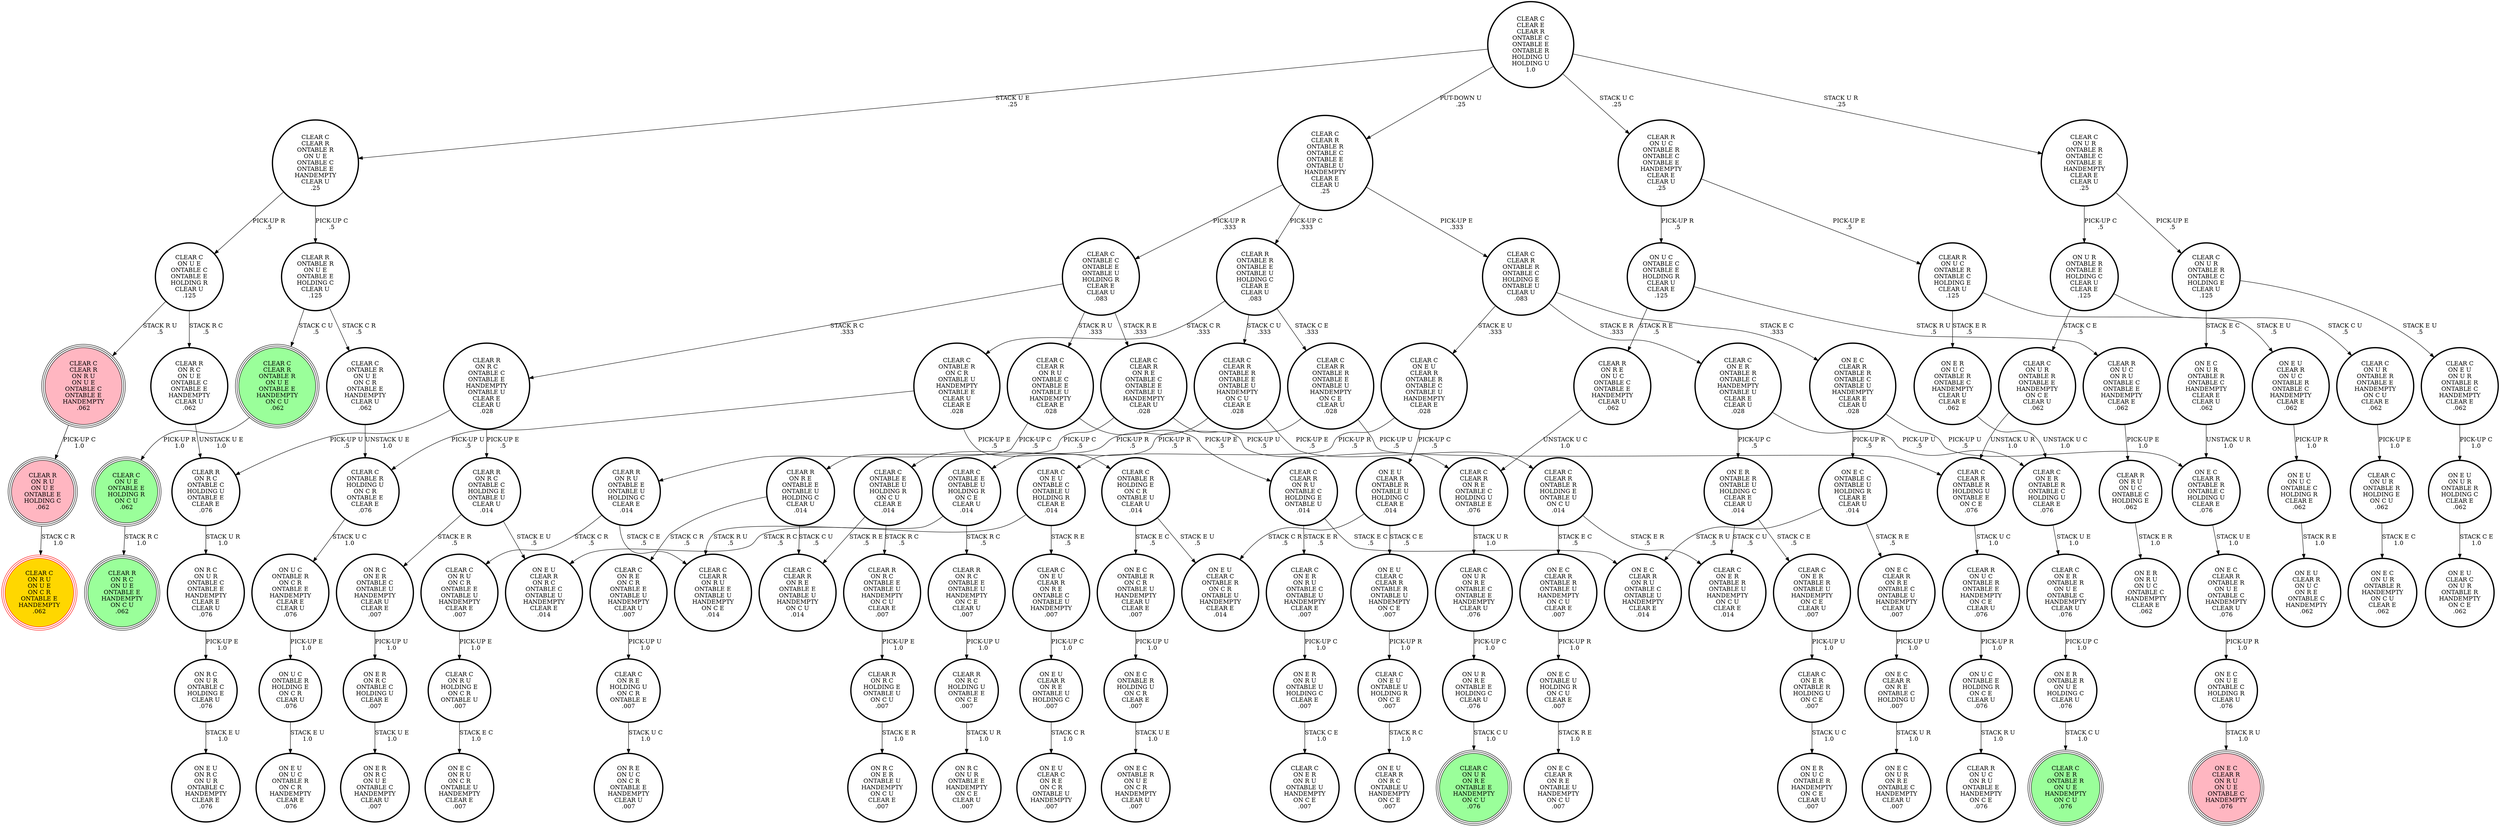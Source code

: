 digraph {
"CLEAR R\nON R C\nON U E\nONTABLE C\nONTABLE E\nHANDEMPTY\nCLEAR U\n.062\n" -> "CLEAR R\nON R C\nONTABLE C\nHOLDING U\nONTABLE E\nCLEAR E\n.076\n"[label="UNSTACK U E\n1.0\n"];
"ON E C\nCLEAR R\nONTABLE R\nONTABLE U\nHANDEMPTY\nON C U\nCLEAR E\n.007\n" -> "ON E C\nONTABLE U\nHOLDING R\nON C U\nCLEAR E\n.007\n"[label="PICK-UP R\n1.0\n"];
"CLEAR R\nONTABLE R\nON U E\nONTABLE E\nHOLDING C\nCLEAR U\n.125\n" -> "CLEAR C\nONTABLE R\nON U E\nON C R\nONTABLE E\nHANDEMPTY\nCLEAR U\n.062\n"[label="STACK C R\n.5\n"];
"CLEAR R\nONTABLE R\nON U E\nONTABLE E\nHOLDING C\nCLEAR U\n.125\n" -> "CLEAR C\nCLEAR R\nONTABLE R\nON U E\nONTABLE E\nHANDEMPTY\nON C U\n.062\n"[label="STACK C U\n.5\n"];
"ON E R\nONTABLE R\nON U E\nHOLDING C\nCLEAR U\n.076\n" -> "CLEAR C\nON E R\nONTABLE R\nON U E\nHANDEMPTY\nON C U\n.076\n"[label="STACK C U\n1.0\n"];
"CLEAR C\nCLEAR R\nON R U\nONTABLE C\nONTABLE E\nONTABLE U\nHANDEMPTY\nCLEAR E\n.028\n" -> "CLEAR R\nON R U\nONTABLE E\nONTABLE U\nHOLDING C\nCLEAR E\n.014\n"[label="PICK-UP C\n.5\n"];
"CLEAR C\nCLEAR R\nON R U\nONTABLE C\nONTABLE E\nONTABLE U\nHANDEMPTY\nCLEAR E\n.028\n" -> "CLEAR C\nCLEAR R\nON R U\nONTABLE C\nHOLDING E\nONTABLE U\n.014\n"[label="PICK-UP E\n.5\n"];
"CLEAR C\nON E U\nCLEAR R\nON R E\nONTABLE C\nONTABLE U\nHANDEMPTY\n.007\n" -> "ON E U\nCLEAR R\nON R E\nONTABLE U\nHOLDING C\n.007\n"[label="PICK-UP C\n1.0\n"];
"CLEAR R\nON U C\nON R U\nONTABLE C\nONTABLE E\nHANDEMPTY\nCLEAR E\n.062\n" -> "CLEAR R\nON R U\nON U C\nONTABLE C\nHOLDING E\n.062\n"[label="PICK-UP E\n1.0\n"];
"CLEAR C\nON E U\nCLEAR R\nONTABLE R\nONTABLE C\nONTABLE U\nHANDEMPTY\nCLEAR E\n.028\n" -> "ON E U\nCLEAR R\nONTABLE R\nONTABLE U\nHOLDING C\nCLEAR E\n.014\n"[label="PICK-UP C\n.5\n"];
"CLEAR C\nON E U\nCLEAR R\nONTABLE R\nONTABLE C\nONTABLE U\nHANDEMPTY\nCLEAR E\n.028\n" -> "CLEAR C\nON E U\nONTABLE C\nONTABLE U\nHOLDING R\nCLEAR E\n.014\n"[label="PICK-UP R\n.5\n"];
"ON U R\nON R E\nONTABLE E\nHOLDING C\nCLEAR U\n.076\n" -> "CLEAR C\nON U R\nON R E\nONTABLE E\nHANDEMPTY\nON C U\n.076\n"[label="STACK C U\n1.0\n"];
"ON E U\nCLEAR R\nON R E\nONTABLE U\nHOLDING C\n.007\n" -> "ON E U\nCLEAR C\nON R E\nON C R\nONTABLE U\nHANDEMPTY\n.007\n"[label="STACK C R\n1.0\n"];
"CLEAR R\nON R E\nON U C\nONTABLE C\nONTABLE E\nHANDEMPTY\nCLEAR U\n.062\n" -> "CLEAR C\nCLEAR R\nON R E\nONTABLE C\nHOLDING U\nONTABLE E\n.076\n"[label="UNSTACK U C\n1.0\n"];
"ON U C\nONTABLE C\nONTABLE E\nHOLDING R\nCLEAR U\nCLEAR E\n.125\n" -> "CLEAR R\nON R E\nON U C\nONTABLE C\nONTABLE E\nHANDEMPTY\nCLEAR U\n.062\n"[label="STACK R E\n.5\n"];
"ON U C\nONTABLE C\nONTABLE E\nHOLDING R\nCLEAR U\nCLEAR E\n.125\n" -> "CLEAR R\nON U C\nON R U\nONTABLE C\nONTABLE E\nHANDEMPTY\nCLEAR E\n.062\n"[label="STACK R U\n.5\n"];
"CLEAR C\nONTABLE C\nONTABLE E\nONTABLE U\nHOLDING R\nCLEAR E\nCLEAR U\n.083\n" -> "CLEAR C\nCLEAR R\nON R E\nONTABLE C\nONTABLE E\nONTABLE U\nHANDEMPTY\nCLEAR U\n.028\n"[label="STACK R E\n.333\n"];
"CLEAR C\nONTABLE C\nONTABLE E\nONTABLE U\nHOLDING R\nCLEAR E\nCLEAR U\n.083\n" -> "CLEAR R\nON R C\nONTABLE C\nONTABLE E\nHANDEMPTY\nONTABLE U\nCLEAR E\nCLEAR U\n.028\n"[label="STACK R C\n.333\n"];
"CLEAR C\nONTABLE C\nONTABLE E\nONTABLE U\nHOLDING R\nCLEAR E\nCLEAR U\n.083\n" -> "CLEAR C\nCLEAR R\nON R U\nONTABLE C\nONTABLE E\nONTABLE U\nHANDEMPTY\nCLEAR E\n.028\n"[label="STACK R U\n.333\n"];
"ON E R\nONTABLE R\nONTABLE U\nHOLDING C\nCLEAR E\nCLEAR U\n.014\n" -> "CLEAR C\nON E R\nONTABLE R\nONTABLE U\nHANDEMPTY\nON C E\nCLEAR U\n.007\n"[label="STACK C E\n.5\n"];
"ON E R\nONTABLE R\nONTABLE U\nHOLDING C\nCLEAR E\nCLEAR U\n.014\n" -> "CLEAR C\nON E R\nONTABLE R\nONTABLE U\nHANDEMPTY\nON C U\nCLEAR E\n.014\n"[label="STACK C U\n.5\n"];
"CLEAR C\nON R E\nHOLDING U\nON C R\nONTABLE E\n.007\n" -> "ON R E\nON U C\nON C R\nONTABLE E\nHANDEMPTY\nCLEAR U\n.007\n"[label="STACK U C\n1.0\n"];
"ON E C\nCLEAR R\nONTABLE R\nONTABLE C\nHOLDING U\nCLEAR E\n.076\n" -> "ON E C\nCLEAR R\nONTABLE R\nON U E\nONTABLE C\nHANDEMPTY\nCLEAR U\n.076\n"[label="STACK U E\n1.0\n"];
"CLEAR C\nCLEAR R\nONTABLE R\nON U E\nONTABLE E\nHANDEMPTY\nON C U\n.062\n" -> "CLEAR C\nON U E\nONTABLE E\nHOLDING R\nON C U\n.062\n"[label="PICK-UP R\n1.0\n"];
"CLEAR R\nON R C\nONTABLE C\nONTABLE E\nHANDEMPTY\nONTABLE U\nCLEAR E\nCLEAR U\n.028\n" -> "CLEAR R\nON R C\nONTABLE C\nHOLDING E\nONTABLE U\nCLEAR U\n.014\n"[label="PICK-UP E\n.5\n"];
"CLEAR R\nON R C\nONTABLE C\nONTABLE E\nHANDEMPTY\nONTABLE U\nCLEAR E\nCLEAR U\n.028\n" -> "CLEAR R\nON R C\nONTABLE C\nHOLDING U\nONTABLE E\nCLEAR E\n.076\n"[label="PICK-UP U\n.5\n"];
"CLEAR R\nON R C\nONTABLE E\nONTABLE U\nHANDEMPTY\nON C E\nCLEAR U\n.007\n" -> "CLEAR R\nON R C\nHOLDING U\nONTABLE E\nON C E\n.007\n"[label="PICK-UP U\n1.0\n"];
"CLEAR C\nON E R\nONTABLE R\nHOLDING U\nON C E\n.007\n" -> "ON E R\nON U C\nONTABLE R\nHANDEMPTY\nON C E\nCLEAR U\n.007\n"[label="STACK U C\n1.0\n"];
"CLEAR C\nON R U\nHOLDING E\nON C R\nONTABLE U\n.007\n" -> "ON E C\nON R U\nON C R\nONTABLE U\nHANDEMPTY\nCLEAR E\n.007\n"[label="STACK E C\n1.0\n"];
"CLEAR C\nON E U\nONTABLE U\nHOLDING R\nON C E\n.007\n" -> "ON E U\nCLEAR R\nON R C\nONTABLE U\nHANDEMPTY\nON C E\n.007\n"[label="STACK R C\n1.0\n"];
"CLEAR C\nCLEAR R\nONTABLE R\nON U E\nONTABLE C\nONTABLE E\nHANDEMPTY\nCLEAR U\n.25\n" -> "CLEAR C\nON U E\nONTABLE C\nONTABLE E\nHOLDING R\nCLEAR U\n.125\n"[label="PICK-UP R\n.5\n"];
"CLEAR C\nCLEAR R\nONTABLE R\nON U E\nONTABLE C\nONTABLE E\nHANDEMPTY\nCLEAR U\n.25\n" -> "CLEAR R\nONTABLE R\nON U E\nONTABLE E\nHOLDING C\nCLEAR U\n.125\n"[label="PICK-UP C\n.5\n"];
"ON E C\nON U E\nONTABLE C\nHOLDING R\nCLEAR U\n.076\n" -> "ON E C\nCLEAR R\nON R U\nON U E\nONTABLE C\nHANDEMPTY\n.076\n"[label="STACK R U\n1.0\n"];
"ON E C\nCLEAR R\nON R E\nONTABLE C\nHOLDING U\n.007\n" -> "ON E C\nON U R\nON R E\nONTABLE C\nHANDEMPTY\nCLEAR U\n.007\n"[label="STACK U R\n1.0\n"];
"CLEAR C\nCLEAR R\nONTABLE R\nONTABLE E\nONTABLE U\nHANDEMPTY\nON C E\nCLEAR U\n.028\n" -> "CLEAR C\nONTABLE E\nONTABLE U\nHOLDING R\nON C E\nCLEAR U\n.014\n"[label="PICK-UP R\n.5\n"];
"CLEAR C\nCLEAR R\nONTABLE R\nONTABLE E\nONTABLE U\nHANDEMPTY\nON C E\nCLEAR U\n.028\n" -> "CLEAR C\nCLEAR R\nONTABLE R\nHOLDING U\nONTABLE E\nON C E\n.076\n"[label="PICK-UP U\n.5\n"];
"ON E R\nON R U\nONTABLE U\nHOLDING C\nCLEAR E\n.007\n" -> "CLEAR C\nON E R\nON R U\nONTABLE U\nHANDEMPTY\nON C E\n.007\n"[label="STACK C E\n1.0\n"];
"ON R C\nON U R\nONTABLE C\nONTABLE E\nHANDEMPTY\nCLEAR E\nCLEAR U\n.076\n" -> "ON R C\nON U R\nONTABLE C\nHOLDING E\nCLEAR U\n.076\n"[label="PICK-UP E\n1.0\n"];
"ON E C\nCLEAR R\nONTABLE R\nON U E\nONTABLE C\nHANDEMPTY\nCLEAR U\n.076\n" -> "ON E C\nON U E\nONTABLE C\nHOLDING R\nCLEAR U\n.076\n"[label="PICK-UP R\n1.0\n"];
"ON E U\nCLEAR C\nCLEAR R\nONTABLE R\nONTABLE U\nHANDEMPTY\nON C E\n.007\n" -> "CLEAR C\nON E U\nONTABLE U\nHOLDING R\nON C E\n.007\n"[label="PICK-UP R\n1.0\n"];
"CLEAR C\nCLEAR R\nON R U\nON U E\nONTABLE C\nONTABLE E\nHANDEMPTY\n.062\n" -> "CLEAR R\nON R U\nON U E\nONTABLE E\nHOLDING C\n.062\n"[label="PICK-UP C\n1.0\n"];
"ON E C\nCLEAR R\nONTABLE R\nONTABLE C\nONTABLE U\nHANDEMPTY\nCLEAR E\nCLEAR U\n.028\n" -> "ON E C\nONTABLE C\nONTABLE U\nHOLDING R\nCLEAR E\nCLEAR U\n.014\n"[label="PICK-UP R\n.5\n"];
"ON E C\nCLEAR R\nONTABLE R\nONTABLE C\nONTABLE U\nHANDEMPTY\nCLEAR E\nCLEAR U\n.028\n" -> "ON E C\nCLEAR R\nONTABLE R\nONTABLE C\nHOLDING U\nCLEAR E\n.076\n"[label="PICK-UP U\n.5\n"];
"CLEAR C\nON U R\nON R E\nONTABLE C\nONTABLE E\nHANDEMPTY\nCLEAR U\n.076\n" -> "ON U R\nON R E\nONTABLE E\nHOLDING C\nCLEAR U\n.076\n"[label="PICK-UP C\n1.0\n"];
"CLEAR R\nON R C\nONTABLE E\nONTABLE U\nHANDEMPTY\nON C U\nCLEAR E\n.007\n" -> "CLEAR R\nON R C\nHOLDING E\nONTABLE U\nON C U\n.007\n"[label="PICK-UP E\n1.0\n"];
"CLEAR C\nON U E\nONTABLE C\nONTABLE E\nHOLDING R\nCLEAR U\n.125\n" -> "CLEAR C\nCLEAR R\nON R U\nON U E\nONTABLE C\nONTABLE E\nHANDEMPTY\n.062\n"[label="STACK R U\n.5\n"];
"CLEAR C\nON U E\nONTABLE C\nONTABLE E\nHOLDING R\nCLEAR U\n.125\n" -> "CLEAR R\nON R C\nON U E\nONTABLE C\nONTABLE E\nHANDEMPTY\nCLEAR U\n.062\n"[label="STACK R C\n.5\n"];
"ON E U\nCLEAR R\nON U C\nONTABLE R\nONTABLE C\nHANDEMPTY\nCLEAR E\n.062\n" -> "ON E U\nON U C\nONTABLE C\nHOLDING R\nCLEAR E\n.062\n"[label="PICK-UP R\n1.0\n"];
"CLEAR C\nON U R\nONTABLE R\nONTABLE C\nHOLDING E\nCLEAR U\n.125\n" -> "ON E C\nON U R\nONTABLE R\nONTABLE C\nHANDEMPTY\nCLEAR E\nCLEAR U\n.062\n"[label="STACK E C\n.5\n"];
"CLEAR C\nON U R\nONTABLE R\nONTABLE C\nHOLDING E\nCLEAR U\n.125\n" -> "CLEAR C\nON E U\nON U R\nONTABLE R\nONTABLE C\nHANDEMPTY\nCLEAR E\n.062\n"[label="STACK E U\n.5\n"];
"CLEAR C\nONTABLE R\nON C R\nONTABLE U\nHANDEMPTY\nONTABLE E\nCLEAR U\nCLEAR E\n.028\n" -> "CLEAR C\nONTABLE R\nHOLDING E\nON C R\nONTABLE U\nCLEAR U\n.014\n"[label="PICK-UP E\n.5\n"];
"CLEAR C\nONTABLE R\nON C R\nONTABLE U\nHANDEMPTY\nONTABLE E\nCLEAR U\nCLEAR E\n.028\n" -> "CLEAR C\nONTABLE R\nHOLDING U\nON C R\nONTABLE E\nCLEAR E\n.076\n"[label="PICK-UP U\n.5\n"];
"CLEAR C\nON E R\nONTABLE R\nONTABLE C\nHOLDING U\nCLEAR E\n.076\n" -> "CLEAR C\nON E R\nONTABLE R\nON U E\nONTABLE C\nHANDEMPTY\nCLEAR U\n.076\n"[label="STACK U E\n1.0\n"];
"CLEAR C\nCLEAR R\nONTABLE R\nONTABLE E\nONTABLE U\nHANDEMPTY\nON C U\nCLEAR E\n.028\n" -> "CLEAR C\nONTABLE E\nONTABLE U\nHOLDING R\nON C U\nCLEAR E\n.014\n"[label="PICK-UP R\n.5\n"];
"CLEAR C\nCLEAR R\nONTABLE R\nONTABLE E\nONTABLE U\nHANDEMPTY\nON C U\nCLEAR E\n.028\n" -> "CLEAR C\nCLEAR R\nONTABLE R\nHOLDING E\nONTABLE U\nON C U\n.014\n"[label="PICK-UP E\n.5\n"];
"CLEAR R\nON U C\nONTABLE R\nONTABLE E\nHANDEMPTY\nON C E\nCLEAR U\n.076\n" -> "ON U C\nONTABLE E\nHOLDING R\nON C E\nCLEAR U\n.076\n"[label="PICK-UP R\n1.0\n"];
"CLEAR C\nON U R\nONTABLE R\nHOLDING E\nON C U\n.062\n" -> "ON E C\nON U R\nONTABLE R\nHANDEMPTY\nON C U\nCLEAR E\n.062\n"[label="STACK E C\n1.0\n"];
"ON E R\nON R C\nONTABLE C\nHOLDING U\nCLEAR E\n.007\n" -> "ON E R\nON R C\nON U E\nONTABLE C\nHANDEMPTY\nCLEAR U\n.007\n"[label="STACK U E\n1.0\n"];
"ON E U\nON U C\nONTABLE C\nHOLDING R\nCLEAR E\n.062\n" -> "ON E U\nCLEAR R\nON U C\nON R E\nONTABLE C\nHANDEMPTY\n.062\n"[label="STACK R E\n1.0\n"];
"CLEAR C\nON R U\nON C R\nONTABLE E\nONTABLE U\nHANDEMPTY\nCLEAR E\n.007\n" -> "CLEAR C\nON R U\nHOLDING E\nON C R\nONTABLE U\n.007\n"[label="PICK-UP E\n1.0\n"];
"CLEAR C\nON U R\nONTABLE R\nONTABLE E\nHANDEMPTY\nON C U\nCLEAR E\n.062\n" -> "CLEAR C\nON U R\nONTABLE R\nHOLDING E\nON C U\n.062\n"[label="PICK-UP E\n1.0\n"];
"CLEAR R\nON R U\nON U E\nONTABLE E\nHOLDING C\n.062\n" -> "CLEAR C\nON R U\nON U E\nON C R\nONTABLE E\nHANDEMPTY\n.062\n"[label="STACK C R\n1.0\n"];
"CLEAR R\nON R U\nON U C\nONTABLE C\nHOLDING E\n.062\n" -> "ON E R\nON R U\nON U C\nONTABLE C\nHANDEMPTY\nCLEAR E\n.062\n"[label="STACK E R\n1.0\n"];
"CLEAR R\nON R U\nONTABLE E\nONTABLE U\nHOLDING C\nCLEAR E\n.014\n" -> "CLEAR C\nCLEAR R\nON R U\nONTABLE E\nONTABLE U\nHANDEMPTY\nON C E\n.014\n"[label="STACK C E\n.5\n"];
"CLEAR R\nON R U\nONTABLE E\nONTABLE U\nHOLDING C\nCLEAR E\n.014\n" -> "CLEAR C\nON R U\nON C R\nONTABLE E\nONTABLE U\nHANDEMPTY\nCLEAR E\n.007\n"[label="STACK C R\n.5\n"];
"CLEAR C\nCLEAR R\nONTABLE R\nONTABLE C\nHOLDING E\nONTABLE U\nCLEAR U\n.083\n" -> "ON E C\nCLEAR R\nONTABLE R\nONTABLE C\nONTABLE U\nHANDEMPTY\nCLEAR E\nCLEAR U\n.028\n"[label="STACK E C\n.333\n"];
"CLEAR C\nCLEAR R\nONTABLE R\nONTABLE C\nHOLDING E\nONTABLE U\nCLEAR U\n.083\n" -> "CLEAR C\nON E U\nCLEAR R\nONTABLE R\nONTABLE C\nONTABLE U\nHANDEMPTY\nCLEAR E\n.028\n"[label="STACK E U\n.333\n"];
"CLEAR C\nCLEAR R\nONTABLE R\nONTABLE C\nHOLDING E\nONTABLE U\nCLEAR U\n.083\n" -> "CLEAR C\nON E R\nONTABLE R\nONTABLE C\nHANDEMPTY\nONTABLE U\nCLEAR E\nCLEAR U\n.028\n"[label="STACK E R\n.333\n"];
"ON E C\nCLEAR R\nON R E\nONTABLE C\nONTABLE U\nHANDEMPTY\nCLEAR U\n.007\n" -> "ON E C\nCLEAR R\nON R E\nONTABLE C\nHOLDING U\n.007\n"[label="PICK-UP U\n1.0\n"];
"CLEAR C\nON E R\nON R U\nONTABLE C\nONTABLE U\nHANDEMPTY\nCLEAR E\n.007\n" -> "ON E R\nON R U\nONTABLE U\nHOLDING C\nCLEAR E\n.007\n"[label="PICK-UP C\n1.0\n"];
"CLEAR R\nON R C\nONTABLE C\nHOLDING U\nONTABLE E\nCLEAR E\n.076\n" -> "ON R C\nON U R\nONTABLE C\nONTABLE E\nHANDEMPTY\nCLEAR E\nCLEAR U\n.076\n"[label="STACK U R\n1.0\n"];
"ON U C\nONTABLE R\nON C R\nONTABLE E\nHANDEMPTY\nCLEAR E\nCLEAR U\n.076\n" -> "ON U C\nONTABLE R\nHOLDING E\nON C R\nCLEAR U\n.076\n"[label="PICK-UP E\n1.0\n"];
"CLEAR C\nON U R\nONTABLE R\nONTABLE E\nHANDEMPTY\nON C E\nCLEAR U\n.062\n" -> "CLEAR C\nCLEAR R\nONTABLE R\nHOLDING U\nONTABLE E\nON C E\n.076\n"[label="UNSTACK U R\n1.0\n"];
"CLEAR R\nON R C\nHOLDING U\nONTABLE E\nON C E\n.007\n" -> "ON R C\nON U R\nONTABLE E\nHANDEMPTY\nON C E\nCLEAR U\n.007\n"[label="STACK U R\n1.0\n"];
"CLEAR C\nON E U\nONTABLE C\nONTABLE U\nHOLDING R\nCLEAR E\n.014\n" -> "ON E U\nCLEAR R\nON R C\nONTABLE C\nONTABLE U\nHANDEMPTY\nCLEAR E\n.014\n"[label="STACK R C\n.5\n"];
"CLEAR C\nON E U\nONTABLE C\nONTABLE U\nHOLDING R\nCLEAR E\n.014\n" -> "CLEAR C\nON E U\nCLEAR R\nON R E\nONTABLE C\nONTABLE U\nHANDEMPTY\n.007\n"[label="STACK R E\n.5\n"];
"CLEAR C\nCLEAR R\nONTABLE R\nHOLDING U\nONTABLE E\nON C E\n.076\n" -> "CLEAR R\nON U C\nONTABLE R\nONTABLE E\nHANDEMPTY\nON C E\nCLEAR U\n.076\n"[label="STACK U C\n1.0\n"];
"ON E C\nONTABLE R\nON C R\nONTABLE U\nHANDEMPTY\nCLEAR U\nCLEAR E\n.007\n" -> "ON E C\nONTABLE R\nHOLDING U\nON C R\nCLEAR E\n.007\n"[label="PICK-UP U\n1.0\n"];
"CLEAR R\nON U C\nONTABLE R\nONTABLE C\nHOLDING E\nCLEAR U\n.125\n" -> "ON E R\nON U C\nONTABLE R\nONTABLE C\nHANDEMPTY\nCLEAR U\nCLEAR E\n.062\n"[label="STACK E R\n.5\n"];
"CLEAR R\nON U C\nONTABLE R\nONTABLE C\nHOLDING E\nCLEAR U\n.125\n" -> "ON E U\nCLEAR R\nON U C\nONTABLE R\nONTABLE C\nHANDEMPTY\nCLEAR E\n.062\n"[label="STACK E U\n.5\n"];
"CLEAR C\nCLEAR R\nONTABLE R\nHOLDING E\nONTABLE U\nON C U\n.014\n" -> "ON E C\nCLEAR R\nONTABLE R\nONTABLE U\nHANDEMPTY\nON C U\nCLEAR E\n.007\n"[label="STACK E C\n.5\n"];
"CLEAR C\nCLEAR R\nONTABLE R\nHOLDING E\nONTABLE U\nON C U\n.014\n" -> "CLEAR C\nON E R\nONTABLE R\nONTABLE U\nHANDEMPTY\nON C U\nCLEAR E\n.014\n"[label="STACK E R\n.5\n"];
"ON U R\nONTABLE R\nONTABLE E\nHOLDING C\nCLEAR U\nCLEAR E\n.125\n" -> "CLEAR C\nON U R\nONTABLE R\nONTABLE E\nHANDEMPTY\nON C E\nCLEAR U\n.062\n"[label="STACK C E\n.5\n"];
"ON U R\nONTABLE R\nONTABLE E\nHOLDING C\nCLEAR U\nCLEAR E\n.125\n" -> "CLEAR C\nON U R\nONTABLE R\nONTABLE E\nHANDEMPTY\nON C U\nCLEAR E\n.062\n"[label="STACK C U\n.5\n"];
"ON E C\nONTABLE C\nONTABLE U\nHOLDING R\nCLEAR E\nCLEAR U\n.014\n" -> "ON E C\nCLEAR R\nON R E\nONTABLE C\nONTABLE U\nHANDEMPTY\nCLEAR U\n.007\n"[label="STACK R E\n.5\n"];
"ON E C\nONTABLE C\nONTABLE U\nHOLDING R\nCLEAR E\nCLEAR U\n.014\n" -> "ON E C\nCLEAR R\nON R U\nONTABLE C\nONTABLE U\nHANDEMPTY\nCLEAR E\n.014\n"[label="STACK R U\n.5\n"];
"CLEAR C\nON E R\nONTABLE R\nON U E\nONTABLE C\nHANDEMPTY\nCLEAR U\n.076\n" -> "ON E R\nONTABLE R\nON U E\nHOLDING C\nCLEAR U\n.076\n"[label="PICK-UP C\n1.0\n"];
"CLEAR R\nON R E\nONTABLE E\nONTABLE U\nHOLDING C\nCLEAR U\n.014\n" -> "CLEAR C\nCLEAR R\nON R E\nONTABLE E\nONTABLE U\nHANDEMPTY\nON C U\n.014\n"[label="STACK C U\n.5\n"];
"CLEAR R\nON R E\nONTABLE E\nONTABLE U\nHOLDING C\nCLEAR U\n.014\n" -> "CLEAR C\nON R E\nON C R\nONTABLE E\nONTABLE U\nHANDEMPTY\nCLEAR U\n.007\n"[label="STACK C R\n.5\n"];
"ON U C\nONTABLE R\nHOLDING E\nON C R\nCLEAR U\n.076\n" -> "ON E U\nON U C\nONTABLE R\nON C R\nHANDEMPTY\nCLEAR E\n.076\n"[label="STACK E U\n1.0\n"];
"CLEAR R\nON R C\nONTABLE C\nHOLDING E\nONTABLE U\nCLEAR U\n.014\n" -> "ON R C\nON E R\nONTABLE C\nONTABLE U\nHANDEMPTY\nCLEAR U\nCLEAR E\n.007\n"[label="STACK E R\n.5\n"];
"CLEAR R\nON R C\nONTABLE C\nHOLDING E\nONTABLE U\nCLEAR U\n.014\n" -> "ON E U\nCLEAR R\nON R C\nONTABLE C\nONTABLE U\nHANDEMPTY\nCLEAR E\n.014\n"[label="STACK E U\n.5\n"];
"CLEAR C\nONTABLE R\nON U E\nON C R\nONTABLE E\nHANDEMPTY\nCLEAR U\n.062\n" -> "CLEAR C\nONTABLE R\nHOLDING U\nON C R\nONTABLE E\nCLEAR E\n.076\n"[label="UNSTACK U E\n1.0\n"];
"CLEAR C\nCLEAR E\nCLEAR R\nONTABLE C\nONTABLE E\nONTABLE R\nHOLDING U\nHOLDING U\n1.0\n" -> "CLEAR C\nCLEAR R\nONTABLE R\nON U E\nONTABLE C\nONTABLE E\nHANDEMPTY\nCLEAR U\n.25\n"[label="STACK U E\n.25\n"];
"CLEAR C\nCLEAR E\nCLEAR R\nONTABLE C\nONTABLE E\nONTABLE R\nHOLDING U\nHOLDING U\n1.0\n" -> "CLEAR R\nON U C\nONTABLE R\nONTABLE C\nONTABLE E\nHANDEMPTY\nCLEAR E\nCLEAR U\n.25\n"[label="STACK U C\n.25\n"];
"CLEAR C\nCLEAR E\nCLEAR R\nONTABLE C\nONTABLE E\nONTABLE R\nHOLDING U\nHOLDING U\n1.0\n" -> "CLEAR C\nCLEAR R\nONTABLE R\nONTABLE C\nONTABLE E\nONTABLE U\nHANDEMPTY\nCLEAR E\nCLEAR U\n.25\n"[label="PUT-DOWN U\n.25\n"];
"CLEAR C\nCLEAR E\nCLEAR R\nONTABLE C\nONTABLE E\nONTABLE R\nHOLDING U\nHOLDING U\n1.0\n" -> "CLEAR C\nON U R\nONTABLE R\nONTABLE C\nONTABLE E\nHANDEMPTY\nCLEAR E\nCLEAR U\n.25\n"[label="STACK U R\n.25\n"];
"CLEAR C\nCLEAR R\nON R E\nONTABLE C\nONTABLE E\nONTABLE U\nHANDEMPTY\nCLEAR U\n.028\n" -> "CLEAR R\nON R E\nONTABLE E\nONTABLE U\nHOLDING C\nCLEAR U\n.014\n"[label="PICK-UP C\n.5\n"];
"CLEAR C\nCLEAR R\nON R E\nONTABLE C\nONTABLE E\nONTABLE U\nHANDEMPTY\nCLEAR U\n.028\n" -> "CLEAR C\nCLEAR R\nON R E\nONTABLE C\nHOLDING U\nONTABLE E\n.076\n"[label="PICK-UP U\n.5\n"];
"CLEAR C\nON U E\nONTABLE E\nHOLDING R\nON C U\n.062\n" -> "CLEAR R\nON R C\nON U E\nONTABLE E\nHANDEMPTY\nON C U\n.062\n"[label="STACK R C\n1.0\n"];
"CLEAR R\nON U C\nONTABLE R\nONTABLE C\nONTABLE E\nHANDEMPTY\nCLEAR E\nCLEAR U\n.25\n" -> "ON U C\nONTABLE C\nONTABLE E\nHOLDING R\nCLEAR U\nCLEAR E\n.125\n"[label="PICK-UP R\n.5\n"];
"CLEAR R\nON U C\nONTABLE R\nONTABLE C\nONTABLE E\nHANDEMPTY\nCLEAR E\nCLEAR U\n.25\n" -> "CLEAR R\nON U C\nONTABLE R\nONTABLE C\nHOLDING E\nCLEAR U\n.125\n"[label="PICK-UP E\n.5\n"];
"CLEAR C\nON E R\nONTABLE R\nONTABLE C\nHANDEMPTY\nONTABLE U\nCLEAR E\nCLEAR U\n.028\n" -> "CLEAR C\nON E R\nONTABLE R\nONTABLE C\nHOLDING U\nCLEAR E\n.076\n"[label="PICK-UP U\n.5\n"];
"CLEAR C\nON E R\nONTABLE R\nONTABLE C\nHANDEMPTY\nONTABLE U\nCLEAR E\nCLEAR U\n.028\n" -> "ON E R\nONTABLE R\nONTABLE U\nHOLDING C\nCLEAR E\nCLEAR U\n.014\n"[label="PICK-UP C\n.5\n"];
"CLEAR C\nCLEAR R\nON R E\nONTABLE C\nHOLDING U\nONTABLE E\n.076\n" -> "CLEAR C\nON U R\nON R E\nONTABLE C\nONTABLE E\nHANDEMPTY\nCLEAR U\n.076\n"[label="STACK U R\n1.0\n"];
"ON E U\nON U R\nONTABLE R\nHOLDING C\nCLEAR E\n.062\n" -> "ON E U\nCLEAR C\nON U R\nONTABLE R\nHANDEMPTY\nON C E\n.062\n"[label="STACK C E\n1.0\n"];
"CLEAR C\nCLEAR R\nONTABLE R\nONTABLE C\nONTABLE E\nONTABLE U\nHANDEMPTY\nCLEAR E\nCLEAR U\n.25\n" -> "CLEAR C\nONTABLE C\nONTABLE E\nONTABLE U\nHOLDING R\nCLEAR E\nCLEAR U\n.083\n"[label="PICK-UP R\n.333\n"];
"CLEAR C\nCLEAR R\nONTABLE R\nONTABLE C\nONTABLE E\nONTABLE U\nHANDEMPTY\nCLEAR E\nCLEAR U\n.25\n" -> "CLEAR R\nONTABLE R\nONTABLE E\nONTABLE U\nHOLDING C\nCLEAR E\nCLEAR U\n.083\n"[label="PICK-UP C\n.333\n"];
"CLEAR C\nCLEAR R\nONTABLE R\nONTABLE C\nONTABLE E\nONTABLE U\nHANDEMPTY\nCLEAR E\nCLEAR U\n.25\n" -> "CLEAR C\nCLEAR R\nONTABLE R\nONTABLE C\nHOLDING E\nONTABLE U\nCLEAR U\n.083\n"[label="PICK-UP E\n.333\n"];
"ON E C\nON U R\nONTABLE R\nONTABLE C\nHANDEMPTY\nCLEAR E\nCLEAR U\n.062\n" -> "ON E C\nCLEAR R\nONTABLE R\nONTABLE C\nHOLDING U\nCLEAR E\n.076\n"[label="UNSTACK U R\n1.0\n"];
"ON E C\nONTABLE R\nHOLDING U\nON C R\nCLEAR E\n.007\n" -> "ON E C\nONTABLE R\nON U E\nON C R\nHANDEMPTY\nCLEAR U\n.007\n"[label="STACK U E\n1.0\n"];
"CLEAR R\nONTABLE R\nONTABLE E\nONTABLE U\nHOLDING C\nCLEAR E\nCLEAR U\n.083\n" -> "CLEAR C\nCLEAR R\nONTABLE R\nONTABLE E\nONTABLE U\nHANDEMPTY\nON C E\nCLEAR U\n.028\n"[label="STACK C E\n.333\n"];
"CLEAR R\nONTABLE R\nONTABLE E\nONTABLE U\nHOLDING C\nCLEAR E\nCLEAR U\n.083\n" -> "CLEAR C\nCLEAR R\nONTABLE R\nONTABLE E\nONTABLE U\nHANDEMPTY\nON C U\nCLEAR E\n.028\n"[label="STACK C U\n.333\n"];
"CLEAR R\nONTABLE R\nONTABLE E\nONTABLE U\nHOLDING C\nCLEAR E\nCLEAR U\n.083\n" -> "CLEAR C\nONTABLE R\nON C R\nONTABLE U\nHANDEMPTY\nONTABLE E\nCLEAR U\nCLEAR E\n.028\n"[label="STACK C R\n.333\n"];
"ON U C\nONTABLE E\nHOLDING R\nON C E\nCLEAR U\n.076\n" -> "CLEAR R\nON U C\nON R U\nONTABLE E\nHANDEMPTY\nON C E\n.076\n"[label="STACK R U\n1.0\n"];
"CLEAR C\nON R E\nON C R\nONTABLE E\nONTABLE U\nHANDEMPTY\nCLEAR U\n.007\n" -> "CLEAR C\nON R E\nHOLDING U\nON C R\nONTABLE E\n.007\n"[label="PICK-UP U\n1.0\n"];
"CLEAR C\nONTABLE E\nONTABLE U\nHOLDING R\nON C U\nCLEAR E\n.014\n" -> "CLEAR R\nON R C\nONTABLE E\nONTABLE U\nHANDEMPTY\nON C U\nCLEAR E\n.007\n"[label="STACK R C\n.5\n"];
"CLEAR C\nONTABLE E\nONTABLE U\nHOLDING R\nON C U\nCLEAR E\n.014\n" -> "CLEAR C\nCLEAR R\nON R E\nONTABLE E\nONTABLE U\nHANDEMPTY\nON C U\n.014\n"[label="STACK R E\n.5\n"];
"ON R C\nON E R\nONTABLE C\nONTABLE U\nHANDEMPTY\nCLEAR U\nCLEAR E\n.007\n" -> "ON E R\nON R C\nONTABLE C\nHOLDING U\nCLEAR E\n.007\n"[label="PICK-UP U\n1.0\n"];
"CLEAR C\nON E U\nON U R\nONTABLE R\nONTABLE C\nHANDEMPTY\nCLEAR E\n.062\n" -> "ON E U\nON U R\nONTABLE R\nHOLDING C\nCLEAR E\n.062\n"[label="PICK-UP C\n1.0\n"];
"CLEAR C\nCLEAR R\nON R U\nONTABLE C\nHOLDING E\nONTABLE U\n.014\n" -> "ON E C\nCLEAR R\nON R U\nONTABLE C\nONTABLE U\nHANDEMPTY\nCLEAR E\n.014\n"[label="STACK E C\n.5\n"];
"CLEAR C\nCLEAR R\nON R U\nONTABLE C\nHOLDING E\nONTABLE U\n.014\n" -> "CLEAR C\nON E R\nON R U\nONTABLE C\nONTABLE U\nHANDEMPTY\nCLEAR E\n.007\n"[label="STACK E R\n.5\n"];
"ON E U\nCLEAR R\nONTABLE R\nONTABLE U\nHOLDING C\nCLEAR E\n.014\n" -> "ON E U\nCLEAR C\nCLEAR R\nONTABLE R\nONTABLE U\nHANDEMPTY\nON C E\n.007\n"[label="STACK C E\n.5\n"];
"ON E U\nCLEAR R\nONTABLE R\nONTABLE U\nHOLDING C\nCLEAR E\n.014\n" -> "ON E U\nCLEAR C\nONTABLE R\nON C R\nONTABLE U\nHANDEMPTY\nCLEAR E\n.014\n"[label="STACK C R\n.5\n"];
"CLEAR R\nON R C\nHOLDING E\nONTABLE U\nON C U\n.007\n" -> "ON R C\nON E R\nONTABLE U\nHANDEMPTY\nON C U\nCLEAR E\n.007\n"[label="STACK E R\n1.0\n"];
"CLEAR C\nON U R\nONTABLE R\nONTABLE C\nONTABLE E\nHANDEMPTY\nCLEAR E\nCLEAR U\n.25\n" -> "ON U R\nONTABLE R\nONTABLE E\nHOLDING C\nCLEAR U\nCLEAR E\n.125\n"[label="PICK-UP C\n.5\n"];
"CLEAR C\nON U R\nONTABLE R\nONTABLE C\nONTABLE E\nHANDEMPTY\nCLEAR E\nCLEAR U\n.25\n" -> "CLEAR C\nON U R\nONTABLE R\nONTABLE C\nHOLDING E\nCLEAR U\n.125\n"[label="PICK-UP E\n.5\n"];
"CLEAR C\nONTABLE R\nHOLDING U\nON C R\nONTABLE E\nCLEAR E\n.076\n" -> "ON U C\nONTABLE R\nON C R\nONTABLE E\nHANDEMPTY\nCLEAR E\nCLEAR U\n.076\n"[label="STACK U C\n1.0\n"];
"ON E R\nON U C\nONTABLE R\nONTABLE C\nHANDEMPTY\nCLEAR U\nCLEAR E\n.062\n" -> "CLEAR C\nON E R\nONTABLE R\nONTABLE C\nHOLDING U\nCLEAR E\n.076\n"[label="UNSTACK U C\n1.0\n"];
"CLEAR C\nON E R\nONTABLE R\nONTABLE U\nHANDEMPTY\nON C E\nCLEAR U\n.007\n" -> "CLEAR C\nON E R\nONTABLE R\nHOLDING U\nON C E\n.007\n"[label="PICK-UP U\n1.0\n"];
"ON R C\nON U R\nONTABLE C\nHOLDING E\nCLEAR U\n.076\n" -> "ON E U\nON R C\nON U R\nONTABLE C\nHANDEMPTY\nCLEAR E\n.076\n"[label="STACK E U\n1.0\n"];
"CLEAR C\nONTABLE E\nONTABLE U\nHOLDING R\nON C E\nCLEAR U\n.014\n" -> "CLEAR R\nON R C\nONTABLE E\nONTABLE U\nHANDEMPTY\nON C E\nCLEAR U\n.007\n"[label="STACK R C\n.5\n"];
"CLEAR C\nONTABLE E\nONTABLE U\nHOLDING R\nON C E\nCLEAR U\n.014\n" -> "CLEAR C\nCLEAR R\nON R U\nONTABLE E\nONTABLE U\nHANDEMPTY\nON C E\n.014\n"[label="STACK R U\n.5\n"];
"CLEAR C\nONTABLE R\nHOLDING E\nON C R\nONTABLE U\nCLEAR U\n.014\n" -> "ON E C\nONTABLE R\nON C R\nONTABLE U\nHANDEMPTY\nCLEAR U\nCLEAR E\n.007\n"[label="STACK E C\n.5\n"];
"CLEAR C\nONTABLE R\nHOLDING E\nON C R\nONTABLE U\nCLEAR U\n.014\n" -> "ON E U\nCLEAR C\nONTABLE R\nON C R\nONTABLE U\nHANDEMPTY\nCLEAR E\n.014\n"[label="STACK E U\n.5\n"];
"ON E C\nONTABLE U\nHOLDING R\nON C U\nCLEAR E\n.007\n" -> "ON E C\nCLEAR R\nON R E\nONTABLE U\nHANDEMPTY\nON C U\n.007\n"[label="STACK R E\n1.0\n"];
"ON E R\nON R C\nON U E\nONTABLE C\nHANDEMPTY\nCLEAR U\n.007\n" [shape=circle, penwidth=3];
"ON E C\nCLEAR R\nON R U\nON U E\nONTABLE C\nHANDEMPTY\n.076\n" [shape=circle, style=filled, fillcolor=lightpink, peripheries=3];
"ON E C\nCLEAR R\nON R U\nONTABLE C\nONTABLE U\nHANDEMPTY\nCLEAR E\n.014\n" [shape=circle, penwidth=3];
"ON E U\nCLEAR C\nON U R\nONTABLE R\nHANDEMPTY\nON C E\n.062\n" [shape=circle, penwidth=3];
"CLEAR C\nON E R\nONTABLE R\nON U E\nHANDEMPTY\nON C U\n.076\n" [shape=circle, style=filled, fillcolor=palegreen1, peripheries=3];
"CLEAR C\nCLEAR R\nON R E\nONTABLE E\nONTABLE U\nHANDEMPTY\nON C U\n.014\n" [shape=circle, penwidth=3];
"ON E U\nCLEAR R\nON R C\nONTABLE C\nONTABLE U\nHANDEMPTY\nCLEAR E\n.014\n" [shape=circle, penwidth=3];
"ON R C\nON U R\nONTABLE E\nHANDEMPTY\nON C E\nCLEAR U\n.007\n" [shape=circle, penwidth=3];
"CLEAR C\nON E R\nON R U\nONTABLE U\nHANDEMPTY\nON C E\n.007\n" [shape=circle, penwidth=3];
"ON E C\nON U R\nON R E\nONTABLE C\nHANDEMPTY\nCLEAR U\n.007\n" [shape=circle, penwidth=3];
"ON E R\nON R U\nON U C\nONTABLE C\nHANDEMPTY\nCLEAR E\n.062\n" [shape=circle, penwidth=3];
"CLEAR C\nCLEAR R\nON R U\nONTABLE E\nONTABLE U\nHANDEMPTY\nON C E\n.014\n" [shape=circle, penwidth=3];
"CLEAR R\nON R C\nON U E\nONTABLE E\nHANDEMPTY\nON C U\n.062\n" [shape=circle, style=filled, fillcolor=palegreen1, peripheries=3];
"ON E U\nCLEAR R\nON R C\nONTABLE U\nHANDEMPTY\nON C E\n.007\n" [shape=circle, penwidth=3];
"ON E U\nON U C\nONTABLE R\nON C R\nHANDEMPTY\nCLEAR E\n.076\n" [shape=circle, penwidth=3];
"ON R C\nON E R\nONTABLE U\nHANDEMPTY\nON C U\nCLEAR E\n.007\n" [shape=circle, penwidth=3];
"ON E C\nON U R\nONTABLE R\nHANDEMPTY\nON C U\nCLEAR E\n.062\n" [shape=circle, penwidth=3];
"CLEAR C\nON R U\nON U E\nON C R\nONTABLE E\nHANDEMPTY\n.062\n" [shape=circle, style=filled color=red, fillcolor=gold, peripheries=3];
"CLEAR C\nON U R\nON R E\nONTABLE E\nHANDEMPTY\nON C U\n.076\n" [shape=circle, style=filled, fillcolor=palegreen1, peripheries=3];
"CLEAR C\nON E R\nONTABLE R\nONTABLE U\nHANDEMPTY\nON C U\nCLEAR E\n.014\n" [shape=circle, penwidth=3];
"ON E U\nCLEAR R\nON U C\nON R E\nONTABLE C\nHANDEMPTY\n.062\n" [shape=circle, penwidth=3];
"ON E R\nON U C\nONTABLE R\nHANDEMPTY\nON C E\nCLEAR U\n.007\n" [shape=circle, penwidth=3];
"ON R E\nON U C\nON C R\nONTABLE E\nHANDEMPTY\nCLEAR U\n.007\n" [shape=circle, penwidth=3];
"ON E C\nON R U\nON C R\nONTABLE U\nHANDEMPTY\nCLEAR E\n.007\n" [shape=circle, penwidth=3];
"ON E U\nCLEAR C\nONTABLE R\nON C R\nONTABLE U\nHANDEMPTY\nCLEAR E\n.014\n" [shape=circle, penwidth=3];
"ON E U\nCLEAR C\nON R E\nON C R\nONTABLE U\nHANDEMPTY\n.007\n" [shape=circle, penwidth=3];
"ON E C\nCLEAR R\nON R E\nONTABLE U\nHANDEMPTY\nON C U\n.007\n" [shape=circle, penwidth=3];
"ON E U\nON R C\nON U R\nONTABLE C\nHANDEMPTY\nCLEAR E\n.076\n" [shape=circle, penwidth=3];
"ON E C\nONTABLE R\nON U E\nON C R\nHANDEMPTY\nCLEAR U\n.007\n" [shape=circle, penwidth=3];
"CLEAR R\nON U C\nON R U\nONTABLE E\nHANDEMPTY\nON C E\n.076\n" [shape=circle, penwidth=3];
"CLEAR R\nON R U\nON U E\nONTABLE E\nHOLDING C\n.062\n" [shape=circle, style=filled, fillcolor=lightpink, peripheries=3];
"CLEAR R\nON R C\nONTABLE E\nONTABLE U\nHANDEMPTY\nON C U\nCLEAR E\n.007\n" [shape=circle, penwidth=3];
"ON E U\nON U R\nONTABLE R\nHOLDING C\nCLEAR E\n.062\n" [shape=circle, penwidth=3];
"CLEAR R\nONTABLE R\nONTABLE E\nONTABLE U\nHOLDING C\nCLEAR E\nCLEAR U\n.083\n" [shape=circle, penwidth=3];
"CLEAR C\nON U R\nONTABLE R\nONTABLE E\nHANDEMPTY\nON C E\nCLEAR U\n.062\n" [shape=circle, penwidth=3];
"CLEAR C\nCLEAR R\nONTABLE R\nON U E\nONTABLE E\nHANDEMPTY\nON C U\n.062\n" [shape=circle, style=filled, fillcolor=palegreen1, peripheries=3];
"CLEAR C\nCLEAR R\nON R E\nONTABLE C\nHOLDING U\nONTABLE E\n.076\n" [shape=circle, penwidth=3];
"CLEAR C\nONTABLE C\nONTABLE E\nONTABLE U\nHOLDING R\nCLEAR E\nCLEAR U\n.083\n" [shape=circle, penwidth=3];
"CLEAR C\nON E R\nONTABLE R\nHOLDING U\nON C E\n.007\n" [shape=circle, penwidth=3];
"CLEAR C\nON U R\nONTABLE R\nONTABLE E\nHANDEMPTY\nON C U\nCLEAR E\n.062\n" [shape=circle, penwidth=3];
"ON E R\nON R C\nON U E\nONTABLE C\nHANDEMPTY\nCLEAR U\n.007\n" [shape=circle, penwidth=3];
"CLEAR R\nON U C\nONTABLE R\nONTABLE E\nHANDEMPTY\nON C E\nCLEAR U\n.076\n" [shape=circle, penwidth=3];
"ON E C\nCLEAR R\nON R U\nON U E\nONTABLE C\nHANDEMPTY\n.076\n" [shape=circle, style=filled, fillcolor=lightpink, peripheries=3];
"ON U C\nONTABLE E\nHOLDING R\nON C E\nCLEAR U\n.076\n" [shape=circle, penwidth=3];
"CLEAR R\nON U C\nONTABLE R\nONTABLE C\nHOLDING E\nCLEAR U\n.125\n" [shape=circle, penwidth=3];
"CLEAR C\nON E U\nON U R\nONTABLE R\nONTABLE C\nHANDEMPTY\nCLEAR E\n.062\n" [shape=circle, penwidth=3];
"ON E R\nONTABLE R\nON U E\nHOLDING C\nCLEAR U\n.076\n" [shape=circle, penwidth=3];
"CLEAR R\nON U C\nON R U\nONTABLE C\nONTABLE E\nHANDEMPTY\nCLEAR E\n.062\n" [shape=circle, penwidth=3];
"ON E C\nCLEAR R\nONTABLE R\nON U E\nONTABLE C\nHANDEMPTY\nCLEAR U\n.076\n" [shape=circle, penwidth=3];
"ON E C\nONTABLE U\nHOLDING R\nON C U\nCLEAR E\n.007\n" [shape=circle, penwidth=3];
"CLEAR C\nONTABLE R\nON U E\nON C R\nONTABLE E\nHANDEMPTY\nCLEAR U\n.062\n" [shape=circle, penwidth=3];
"ON E C\nCLEAR R\nON R U\nONTABLE C\nONTABLE U\nHANDEMPTY\nCLEAR E\n.014\n" [shape=circle, penwidth=3];
"CLEAR C\nCLEAR R\nONTABLE R\nHOLDING E\nONTABLE U\nON C U\n.014\n" [shape=circle, penwidth=3];
"ON E U\nCLEAR C\nON U R\nONTABLE R\nHANDEMPTY\nON C E\n.062\n" [shape=circle, penwidth=3];
"CLEAR C\nON R E\nHOLDING U\nON C R\nONTABLE E\n.007\n" [shape=circle, penwidth=3];
"CLEAR C\nON U E\nONTABLE C\nONTABLE E\nHOLDING R\nCLEAR U\n.125\n" [shape=circle, penwidth=3];
"CLEAR R\nON R C\nON U E\nONTABLE C\nONTABLE E\nHANDEMPTY\nCLEAR U\n.062\n" [shape=circle, penwidth=3];
"ON E C\nCLEAR R\nONTABLE R\nONTABLE C\nONTABLE U\nHANDEMPTY\nCLEAR E\nCLEAR U\n.028\n" [shape=circle, penwidth=3];
"CLEAR R\nON R C\nONTABLE C\nHOLDING U\nONTABLE E\nCLEAR E\n.076\n" [shape=circle, penwidth=3];
"CLEAR C\nON E R\nONTABLE R\nONTABLE C\nHOLDING U\nCLEAR E\n.076\n" [shape=circle, penwidth=3];
"CLEAR C\nCLEAR E\nCLEAR R\nONTABLE C\nONTABLE E\nONTABLE R\nHOLDING U\nHOLDING U\n1.0\n" [shape=circle, penwidth=3];
"CLEAR R\nON R E\nONTABLE E\nONTABLE U\nHOLDING C\nCLEAR U\n.014\n" [shape=circle, penwidth=3];
"ON U R\nON R E\nONTABLE E\nHOLDING C\nCLEAR U\n.076\n" [shape=circle, penwidth=3];
"CLEAR C\nON E R\nONTABLE R\nON U E\nHANDEMPTY\nON C U\n.076\n" [shape=circle, style=filled, fillcolor=palegreen1, peripheries=3];
"ON R C\nON U R\nONTABLE C\nHOLDING E\nCLEAR U\n.076\n" [shape=circle, penwidth=3];
"CLEAR C\nON U R\nONTABLE R\nHOLDING E\nON C U\n.062\n" [shape=circle, penwidth=3];
"CLEAR R\nON R C\nHOLDING U\nONTABLE E\nON C E\n.007\n" [shape=circle, penwidth=3];
"ON E C\nONTABLE R\nON C R\nONTABLE U\nHANDEMPTY\nCLEAR U\nCLEAR E\n.007\n" [shape=circle, penwidth=3];
"ON E C\nON U E\nONTABLE C\nHOLDING R\nCLEAR U\n.076\n" [shape=circle, penwidth=3];
"CLEAR C\nCLEAR R\nON R E\nONTABLE E\nONTABLE U\nHANDEMPTY\nON C U\n.014\n" [shape=circle, penwidth=3];
"CLEAR C\nCLEAR R\nONTABLE R\nONTABLE E\nONTABLE U\nHANDEMPTY\nON C E\nCLEAR U\n.028\n" [shape=circle, penwidth=3];
"CLEAR C\nONTABLE E\nONTABLE U\nHOLDING R\nON C U\nCLEAR E\n.014\n" [shape=circle, penwidth=3];
"ON E U\nCLEAR R\nON R C\nONTABLE C\nONTABLE U\nHANDEMPTY\nCLEAR E\n.014\n" [shape=circle, penwidth=3];
"ON E C\nONTABLE C\nONTABLE U\nHOLDING R\nCLEAR E\nCLEAR U\n.014\n" [shape=circle, penwidth=3];
"CLEAR R\nONTABLE R\nON U E\nONTABLE E\nHOLDING C\nCLEAR U\n.125\n" [shape=circle, penwidth=3];
"CLEAR R\nON R U\nON U C\nONTABLE C\nHOLDING E\n.062\n" [shape=circle, penwidth=3];
"ON E U\nCLEAR C\nCLEAR R\nONTABLE R\nONTABLE U\nHANDEMPTY\nON C E\n.007\n" [shape=circle, penwidth=3];
"ON U R\nONTABLE R\nONTABLE E\nHOLDING C\nCLEAR U\nCLEAR E\n.125\n" [shape=circle, penwidth=3];
"CLEAR C\nON E R\nONTABLE R\nON U E\nONTABLE C\nHANDEMPTY\nCLEAR U\n.076\n" [shape=circle, penwidth=3];
"ON R C\nON U R\nONTABLE E\nHANDEMPTY\nON C E\nCLEAR U\n.007\n" [shape=circle, penwidth=3];
"CLEAR C\nON E R\nON R U\nONTABLE C\nONTABLE U\nHANDEMPTY\nCLEAR E\n.007\n" [shape=circle, penwidth=3];
"CLEAR R\nON U C\nONTABLE R\nONTABLE C\nONTABLE E\nHANDEMPTY\nCLEAR E\nCLEAR U\n.25\n" [shape=circle, penwidth=3];
"ON U C\nONTABLE C\nONTABLE E\nHOLDING R\nCLEAR U\nCLEAR E\n.125\n" [shape=circle, penwidth=3];
"CLEAR C\nON E R\nON R U\nONTABLE U\nHANDEMPTY\nON C E\n.007\n" [shape=circle, penwidth=3];
"ON E R\nON R C\nONTABLE C\nHOLDING U\nCLEAR E\n.007\n" [shape=circle, penwidth=3];
"CLEAR R\nON R C\nHOLDING E\nONTABLE U\nON C U\n.007\n" [shape=circle, penwidth=3];
"ON E C\nON U R\nON R E\nONTABLE C\nHANDEMPTY\nCLEAR U\n.007\n" [shape=circle, penwidth=3];
"CLEAR C\nCLEAR R\nONTABLE R\nON U E\nONTABLE C\nONTABLE E\nHANDEMPTY\nCLEAR U\n.25\n" [shape=circle, penwidth=3];
"ON E R\nON R U\nON U C\nONTABLE C\nHANDEMPTY\nCLEAR E\n.062\n" [shape=circle, penwidth=3];
"CLEAR C\nON R U\nHOLDING E\nON C R\nONTABLE U\n.007\n" [shape=circle, penwidth=3];
"CLEAR C\nCLEAR R\nON R U\nONTABLE E\nONTABLE U\nHANDEMPTY\nON C E\n.014\n" [shape=circle, penwidth=3];
"ON E R\nON R U\nONTABLE U\nHOLDING C\nCLEAR E\n.007\n" [shape=circle, penwidth=3];
"ON E U\nCLEAR R\nON U C\nONTABLE R\nONTABLE C\nHANDEMPTY\nCLEAR E\n.062\n" [shape=circle, penwidth=3];
"ON U C\nONTABLE R\nON C R\nONTABLE E\nHANDEMPTY\nCLEAR E\nCLEAR U\n.076\n" [shape=circle, penwidth=3];
"CLEAR R\nON R E\nON U C\nONTABLE C\nONTABLE E\nHANDEMPTY\nCLEAR U\n.062\n" [shape=circle, penwidth=3];
"ON E C\nCLEAR R\nON R E\nONTABLE C\nHOLDING U\n.007\n" [shape=circle, penwidth=3];
"CLEAR R\nON R C\nON U E\nONTABLE E\nHANDEMPTY\nON C U\n.062\n" [shape=circle, style=filled, fillcolor=palegreen1, peripheries=3];
"CLEAR C\nON U R\nONTABLE R\nONTABLE C\nONTABLE E\nHANDEMPTY\nCLEAR E\nCLEAR U\n.25\n" [shape=circle, penwidth=3];
"CLEAR R\nON R C\nONTABLE C\nHOLDING E\nONTABLE U\nCLEAR U\n.014\n" [shape=circle, penwidth=3];
"CLEAR C\nON E U\nCLEAR R\nONTABLE R\nONTABLE C\nONTABLE U\nHANDEMPTY\nCLEAR E\n.028\n" [shape=circle, penwidth=3];
"CLEAR C\nON U R\nONTABLE R\nONTABLE C\nHOLDING E\nCLEAR U\n.125\n" [shape=circle, penwidth=3];
"CLEAR C\nCLEAR R\nONTABLE R\nONTABLE C\nHOLDING E\nONTABLE U\nCLEAR U\n.083\n" [shape=circle, penwidth=3];
"CLEAR C\nCLEAR R\nON R U\nON U E\nONTABLE C\nONTABLE E\nHANDEMPTY\n.062\n" [shape=circle, style=filled, fillcolor=lightpink, peripheries=3];
"CLEAR C\nON U R\nON R E\nONTABLE C\nONTABLE E\nHANDEMPTY\nCLEAR U\n.076\n" [shape=circle, penwidth=3];
"CLEAR C\nCLEAR R\nONTABLE R\nONTABLE E\nONTABLE U\nHANDEMPTY\nON C U\nCLEAR E\n.028\n" [shape=circle, penwidth=3];
"ON E U\nCLEAR R\nON R C\nONTABLE U\nHANDEMPTY\nON C E\n.007\n" [shape=circle, penwidth=3];
"ON E U\nON U C\nONTABLE R\nON C R\nHANDEMPTY\nCLEAR E\n.076\n" [shape=circle, penwidth=3];
"ON E C\nCLEAR R\nONTABLE R\nONTABLE C\nHOLDING U\nCLEAR E\n.076\n" [shape=circle, penwidth=3];
"ON R C\nON U R\nONTABLE C\nONTABLE E\nHANDEMPTY\nCLEAR E\nCLEAR U\n.076\n" [shape=circle, penwidth=3];
"ON E C\nCLEAR R\nONTABLE R\nONTABLE U\nHANDEMPTY\nON C U\nCLEAR E\n.007\n" [shape=circle, penwidth=3];
"ON R C\nON E R\nONTABLE U\nHANDEMPTY\nON C U\nCLEAR E\n.007\n" [shape=circle, penwidth=3];
"ON E U\nCLEAR R\nON R E\nONTABLE U\nHOLDING C\n.007\n" [shape=circle, penwidth=3];
"ON E R\nONTABLE R\nONTABLE U\nHOLDING C\nCLEAR E\nCLEAR U\n.014\n" [shape=circle, penwidth=3];
"CLEAR C\nON U E\nONTABLE E\nHOLDING R\nON C U\n.062\n" [shape=circle, style=filled, fillcolor=palegreen1, peripheries=3];
"CLEAR C\nCLEAR R\nONTABLE R\nONTABLE C\nONTABLE E\nONTABLE U\nHANDEMPTY\nCLEAR E\nCLEAR U\n.25\n" [shape=circle, penwidth=3];
"ON E C\nON U R\nONTABLE R\nHANDEMPTY\nON C U\nCLEAR E\n.062\n" [shape=circle, penwidth=3];
"CLEAR C\nON E U\nONTABLE U\nHOLDING R\nON C E\n.007\n" [shape=circle, penwidth=3];
"CLEAR C\nON R U\nON C R\nONTABLE E\nONTABLE U\nHANDEMPTY\nCLEAR E\n.007\n" [shape=circle, penwidth=3];
"ON E R\nON U C\nONTABLE R\nONTABLE C\nHANDEMPTY\nCLEAR U\nCLEAR E\n.062\n" [shape=circle, penwidth=3];
"CLEAR C\nON R U\nON U E\nON C R\nONTABLE E\nHANDEMPTY\n.062\n" [shape=circle, style=filled color=red, fillcolor=gold, peripheries=3];
"CLEAR C\nON E R\nONTABLE R\nONTABLE U\nHANDEMPTY\nON C E\nCLEAR U\n.007\n" [shape=circle, penwidth=3];
"CLEAR C\nCLEAR R\nONTABLE R\nHOLDING U\nONTABLE E\nON C E\n.076\n" [shape=circle, penwidth=3];
"CLEAR C\nON U R\nON R E\nONTABLE E\nHANDEMPTY\nON C U\n.076\n" [shape=circle, style=filled, fillcolor=palegreen1, peripheries=3];
"CLEAR C\nON E U\nONTABLE C\nONTABLE U\nHOLDING R\nCLEAR E\n.014\n" [shape=circle, penwidth=3];
"CLEAR C\nCLEAR R\nON R U\nONTABLE C\nHOLDING E\nONTABLE U\n.014\n" [shape=circle, penwidth=3];
"CLEAR C\nON E R\nONTABLE R\nONTABLE U\nHANDEMPTY\nON C U\nCLEAR E\n.014\n" [shape=circle, penwidth=3];
"CLEAR R\nON R C\nONTABLE C\nONTABLE E\nHANDEMPTY\nONTABLE U\nCLEAR E\nCLEAR U\n.028\n" [shape=circle, penwidth=3];
"CLEAR C\nONTABLE E\nONTABLE U\nHOLDING R\nON C E\nCLEAR U\n.014\n" [shape=circle, penwidth=3];
"CLEAR C\nONTABLE R\nHOLDING E\nON C R\nONTABLE U\nCLEAR U\n.014\n" [shape=circle, penwidth=3];
"ON E C\nON U R\nONTABLE R\nONTABLE C\nHANDEMPTY\nCLEAR E\nCLEAR U\n.062\n" [shape=circle, penwidth=3];
"ON E U\nCLEAR R\nON U C\nON R E\nONTABLE C\nHANDEMPTY\n.062\n" [shape=circle, penwidth=3];
"ON E C\nONTABLE R\nHOLDING U\nON C R\nCLEAR E\n.007\n" [shape=circle, penwidth=3];
"ON E R\nON U C\nONTABLE R\nHANDEMPTY\nON C E\nCLEAR U\n.007\n" [shape=circle, penwidth=3];
"CLEAR C\nONTABLE R\nON C R\nONTABLE U\nHANDEMPTY\nONTABLE E\nCLEAR U\nCLEAR E\n.028\n" [shape=circle, penwidth=3];
"CLEAR C\nONTABLE R\nHOLDING U\nON C R\nONTABLE E\nCLEAR E\n.076\n" [shape=circle, penwidth=3];
"CLEAR R\nON R U\nONTABLE E\nONTABLE U\nHOLDING C\nCLEAR E\n.014\n" [shape=circle, penwidth=3];
"ON R E\nON U C\nON C R\nONTABLE E\nHANDEMPTY\nCLEAR U\n.007\n" [shape=circle, penwidth=3];
"ON E C\nON R U\nON C R\nONTABLE U\nHANDEMPTY\nCLEAR E\n.007\n" [shape=circle, penwidth=3];
"CLEAR C\nCLEAR R\nON R E\nONTABLE C\nONTABLE E\nONTABLE U\nHANDEMPTY\nCLEAR U\n.028\n" [shape=circle, penwidth=3];
"ON E U\nCLEAR C\nONTABLE R\nON C R\nONTABLE U\nHANDEMPTY\nCLEAR E\n.014\n" [shape=circle, penwidth=3];
"ON E U\nCLEAR C\nON R E\nON C R\nONTABLE U\nHANDEMPTY\n.007\n" [shape=circle, penwidth=3];
"ON E C\nCLEAR R\nON R E\nONTABLE U\nHANDEMPTY\nON C U\n.007\n" [shape=circle, penwidth=3];
"CLEAR R\nON R C\nONTABLE E\nONTABLE U\nHANDEMPTY\nON C E\nCLEAR U\n.007\n" [shape=circle, penwidth=3];
"CLEAR C\nON E U\nCLEAR R\nON R E\nONTABLE C\nONTABLE U\nHANDEMPTY\n.007\n" [shape=circle, penwidth=3];
"CLEAR C\nON R E\nON C R\nONTABLE E\nONTABLE U\nHANDEMPTY\nCLEAR U\n.007\n" [shape=circle, penwidth=3];
"CLEAR C\nCLEAR R\nON R U\nONTABLE C\nONTABLE E\nONTABLE U\nHANDEMPTY\nCLEAR E\n.028\n" [shape=circle, penwidth=3];
"ON R C\nON E R\nONTABLE C\nONTABLE U\nHANDEMPTY\nCLEAR U\nCLEAR E\n.007\n" [shape=circle, penwidth=3];
"ON E U\nON R C\nON U R\nONTABLE C\nHANDEMPTY\nCLEAR E\n.076\n" [shape=circle, penwidth=3];
"ON E C\nONTABLE R\nON U E\nON C R\nHANDEMPTY\nCLEAR U\n.007\n" [shape=circle, penwidth=3];
"ON E U\nON U C\nONTABLE C\nHOLDING R\nCLEAR E\n.062\n" [shape=circle, penwidth=3];
"ON E U\nCLEAR R\nONTABLE R\nONTABLE U\nHOLDING C\nCLEAR E\n.014\n" [shape=circle, penwidth=3];
"CLEAR C\nON E R\nONTABLE R\nONTABLE C\nHANDEMPTY\nONTABLE U\nCLEAR E\nCLEAR U\n.028\n" [shape=circle, penwidth=3];
"ON E C\nCLEAR R\nON R E\nONTABLE C\nONTABLE U\nHANDEMPTY\nCLEAR U\n.007\n" [shape=circle, penwidth=3];
"CLEAR R\nON U C\nON R U\nONTABLE E\nHANDEMPTY\nON C E\n.076\n" [shape=circle, penwidth=3];
"ON U C\nONTABLE R\nHOLDING E\nON C R\nCLEAR U\n.076\n" [shape=circle, penwidth=3];
}
